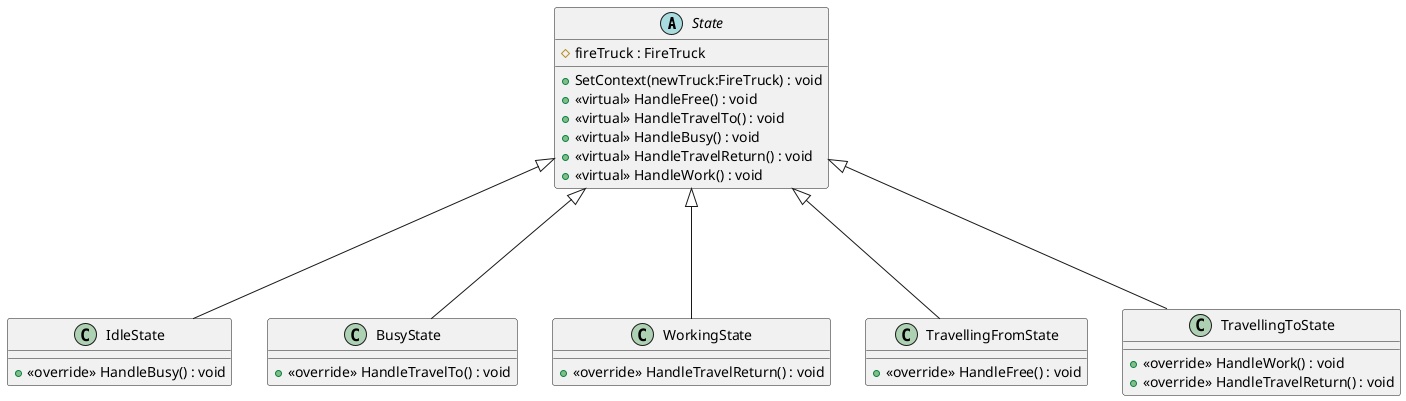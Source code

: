 @startuml
abstract class State {
    # fireTruck : FireTruck
    + SetContext(newTruck:FireTruck) : void
    + <<virtual>> HandleFree() : void
    + <<virtual>> HandleTravelTo() : void
    + <<virtual>> HandleBusy() : void
    + <<virtual>> HandleTravelReturn() : void
    + <<virtual>> HandleWork() : void
}
class IdleState {
    + <<override>> HandleBusy() : void
}
class BusyState {
    + <<override>> HandleTravelTo() : void
}
class WorkingState {
    + <<override>> HandleTravelReturn() : void
}
class TravellingFromState {
    + <<override>> HandleFree() : void
}
class TravellingToState {
    + <<override>> HandleWork() : void
    + <<override>> HandleTravelReturn() : void
}
State <|-D-- IdleState
State <|-D-- BusyState
State <|-D-- WorkingState
State <|-D-- TravellingFromState
State <|-D-- TravellingToState
@enduml
